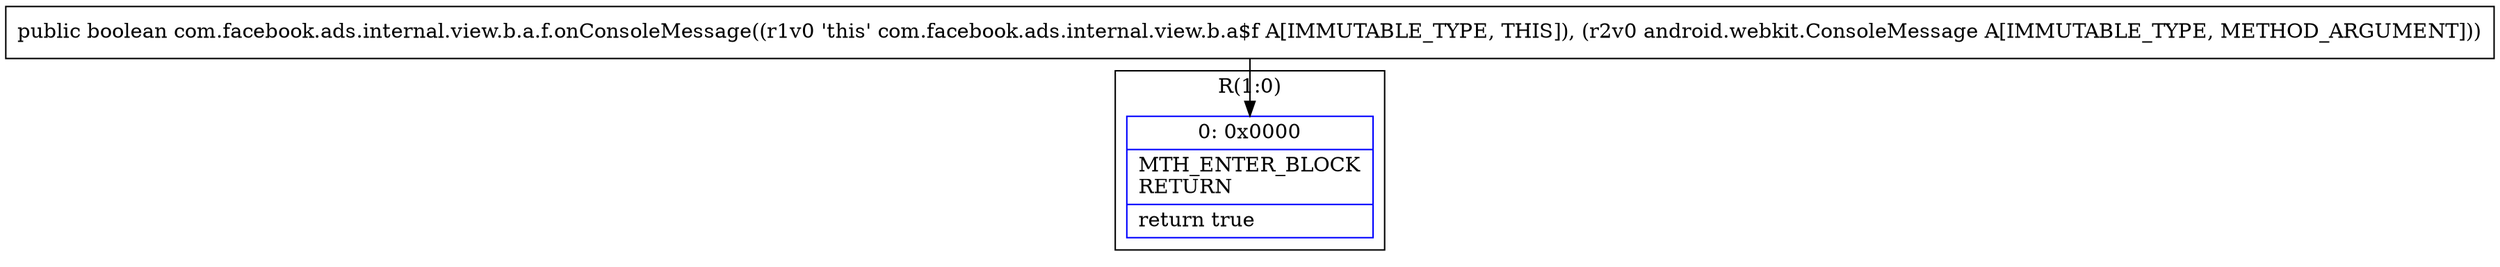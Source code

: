 digraph "CFG forcom.facebook.ads.internal.view.b.a.f.onConsoleMessage(Landroid\/webkit\/ConsoleMessage;)Z" {
subgraph cluster_Region_28718155 {
label = "R(1:0)";
node [shape=record,color=blue];
Node_0 [shape=record,label="{0\:\ 0x0000|MTH_ENTER_BLOCK\lRETURN\l|return true\l}"];
}
MethodNode[shape=record,label="{public boolean com.facebook.ads.internal.view.b.a.f.onConsoleMessage((r1v0 'this' com.facebook.ads.internal.view.b.a$f A[IMMUTABLE_TYPE, THIS]), (r2v0 android.webkit.ConsoleMessage A[IMMUTABLE_TYPE, METHOD_ARGUMENT])) }"];
MethodNode -> Node_0;
}

